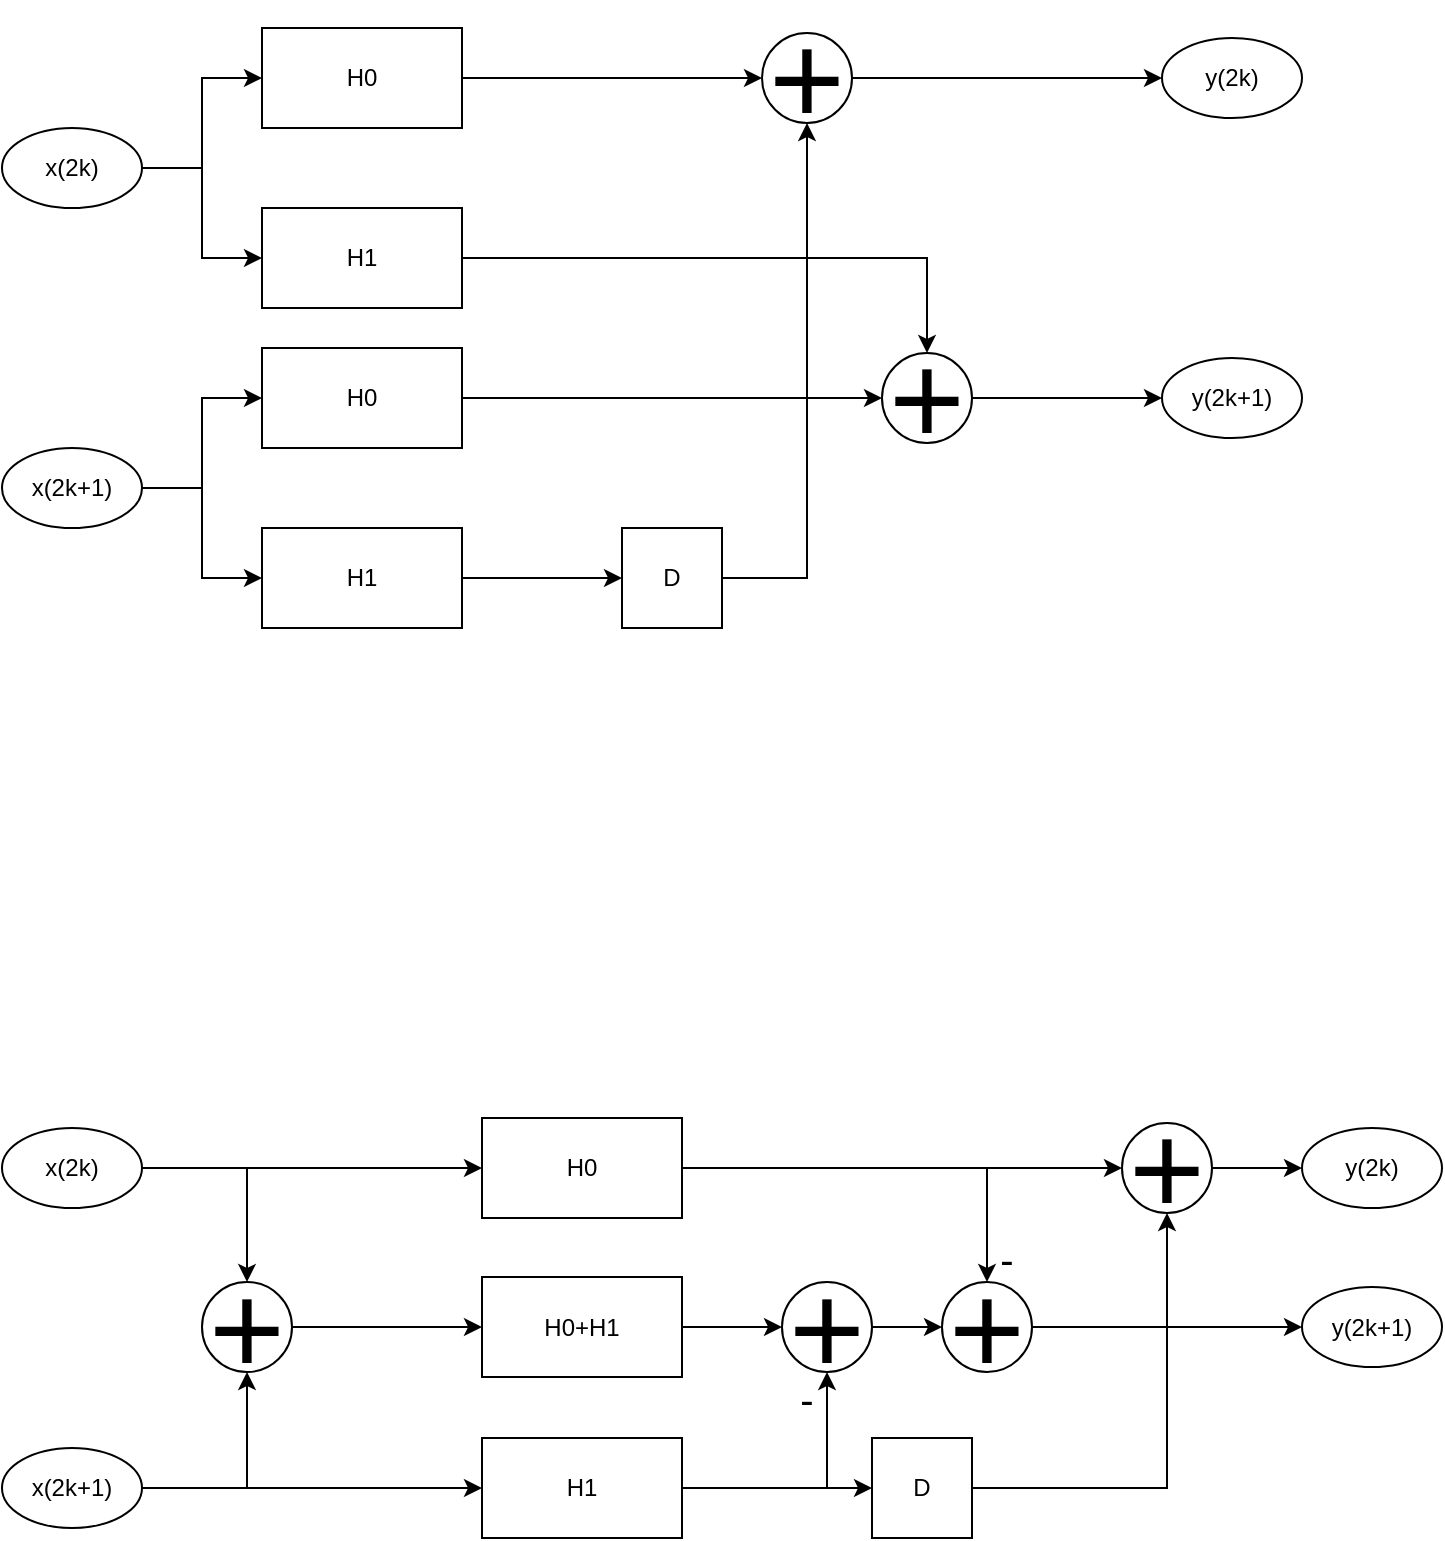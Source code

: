 <mxfile version="21.4.0" type="github">
  <diagram name="第 1 页" id="6c7Dq5-AY6w6WpyVM683">
    <mxGraphModel dx="1117" dy="791" grid="1" gridSize="10" guides="1" tooltips="1" connect="1" arrows="1" fold="1" page="1" pageScale="1" pageWidth="827" pageHeight="1169" math="0" shadow="0">
      <root>
        <mxCell id="0" />
        <mxCell id="1" parent="0" />
        <mxCell id="11V3AMWHq4y9PStT7rWr-9" style="edgeStyle=orthogonalEdgeStyle;rounded=0;orthogonalLoop=1;jettySize=auto;html=1;exitX=1;exitY=0.5;exitDx=0;exitDy=0;entryX=0;entryY=0.5;entryDx=0;entryDy=0;" edge="1" parent="1" source="11V3AMWHq4y9PStT7rWr-1" target="11V3AMWHq4y9PStT7rWr-4">
          <mxGeometry relative="1" as="geometry" />
        </mxCell>
        <mxCell id="11V3AMWHq4y9PStT7rWr-1" value="x(2k)" style="ellipse;whiteSpace=wrap;html=1;" vertex="1" parent="1">
          <mxGeometry x="100" y="160" width="70" height="40" as="geometry" />
        </mxCell>
        <mxCell id="11V3AMWHq4y9PStT7rWr-10" style="edgeStyle=orthogonalEdgeStyle;rounded=0;orthogonalLoop=1;jettySize=auto;html=1;exitX=1;exitY=0.5;exitDx=0;exitDy=0;entryX=0;entryY=0.5;entryDx=0;entryDy=0;" edge="1" parent="1" source="11V3AMWHq4y9PStT7rWr-2" target="11V3AMWHq4y9PStT7rWr-7">
          <mxGeometry relative="1" as="geometry" />
        </mxCell>
        <mxCell id="11V3AMWHq4y9PStT7rWr-11" style="edgeStyle=orthogonalEdgeStyle;rounded=0;orthogonalLoop=1;jettySize=auto;html=1;exitX=1;exitY=0.5;exitDx=0;exitDy=0;entryX=0;entryY=0.5;entryDx=0;entryDy=0;" edge="1" parent="1" source="11V3AMWHq4y9PStT7rWr-2" target="11V3AMWHq4y9PStT7rWr-5">
          <mxGeometry relative="1" as="geometry" />
        </mxCell>
        <mxCell id="11V3AMWHq4y9PStT7rWr-2" value="x(2k+1)" style="ellipse;whiteSpace=wrap;html=1;" vertex="1" parent="1">
          <mxGeometry x="100" y="320" width="70" height="40" as="geometry" />
        </mxCell>
        <mxCell id="11V3AMWHq4y9PStT7rWr-16" style="edgeStyle=orthogonalEdgeStyle;rounded=0;orthogonalLoop=1;jettySize=auto;html=1;exitX=1;exitY=0.5;exitDx=0;exitDy=0;entryX=0;entryY=0.5;entryDx=0;entryDy=0;" edge="1" parent="1" source="11V3AMWHq4y9PStT7rWr-3" target="11V3AMWHq4y9PStT7rWr-15">
          <mxGeometry relative="1" as="geometry" />
        </mxCell>
        <mxCell id="11V3AMWHq4y9PStT7rWr-3" value="H0" style="rounded=0;whiteSpace=wrap;html=1;" vertex="1" parent="1">
          <mxGeometry x="230" y="110" width="100" height="50" as="geometry" />
        </mxCell>
        <mxCell id="11V3AMWHq4y9PStT7rWr-18" style="edgeStyle=orthogonalEdgeStyle;rounded=0;orthogonalLoop=1;jettySize=auto;html=1;exitX=1;exitY=0.5;exitDx=0;exitDy=0;entryX=0.5;entryY=0;entryDx=0;entryDy=0;" edge="1" parent="1" source="11V3AMWHq4y9PStT7rWr-4" target="11V3AMWHq4y9PStT7rWr-14">
          <mxGeometry relative="1" as="geometry" />
        </mxCell>
        <mxCell id="11V3AMWHq4y9PStT7rWr-4" value="H1" style="rounded=0;whiteSpace=wrap;html=1;" vertex="1" parent="1">
          <mxGeometry x="230" y="200" width="100" height="50" as="geometry" />
        </mxCell>
        <mxCell id="11V3AMWHq4y9PStT7rWr-13" style="edgeStyle=orthogonalEdgeStyle;rounded=0;orthogonalLoop=1;jettySize=auto;html=1;exitX=1;exitY=0.5;exitDx=0;exitDy=0;entryX=0;entryY=0.5;entryDx=0;entryDy=0;" edge="1" parent="1" source="11V3AMWHq4y9PStT7rWr-5" target="11V3AMWHq4y9PStT7rWr-12">
          <mxGeometry relative="1" as="geometry" />
        </mxCell>
        <mxCell id="11V3AMWHq4y9PStT7rWr-5" value="H1" style="rounded=0;whiteSpace=wrap;html=1;" vertex="1" parent="1">
          <mxGeometry x="230" y="360" width="100" height="50" as="geometry" />
        </mxCell>
        <mxCell id="11V3AMWHq4y9PStT7rWr-19" style="edgeStyle=orthogonalEdgeStyle;rounded=0;orthogonalLoop=1;jettySize=auto;html=1;exitX=1;exitY=0.5;exitDx=0;exitDy=0;" edge="1" parent="1" source="11V3AMWHq4y9PStT7rWr-7" target="11V3AMWHq4y9PStT7rWr-14">
          <mxGeometry relative="1" as="geometry" />
        </mxCell>
        <mxCell id="11V3AMWHq4y9PStT7rWr-7" value="H0" style="rounded=0;whiteSpace=wrap;html=1;" vertex="1" parent="1">
          <mxGeometry x="230" y="270" width="100" height="50" as="geometry" />
        </mxCell>
        <mxCell id="11V3AMWHq4y9PStT7rWr-8" value="" style="endArrow=classic;html=1;rounded=0;exitX=1;exitY=0.5;exitDx=0;exitDy=0;entryX=0;entryY=0.5;entryDx=0;entryDy=0;" edge="1" parent="1" source="11V3AMWHq4y9PStT7rWr-1" target="11V3AMWHq4y9PStT7rWr-3">
          <mxGeometry width="50" height="50" relative="1" as="geometry">
            <mxPoint x="390" y="430" as="sourcePoint" />
            <mxPoint x="440" y="380" as="targetPoint" />
            <Array as="points">
              <mxPoint x="200" y="180" />
              <mxPoint x="200" y="135" />
            </Array>
          </mxGeometry>
        </mxCell>
        <mxCell id="11V3AMWHq4y9PStT7rWr-17" style="edgeStyle=orthogonalEdgeStyle;rounded=0;orthogonalLoop=1;jettySize=auto;html=1;exitX=1;exitY=0.5;exitDx=0;exitDy=0;entryX=0.5;entryY=1;entryDx=0;entryDy=0;" edge="1" parent="1" source="11V3AMWHq4y9PStT7rWr-12" target="11V3AMWHq4y9PStT7rWr-15">
          <mxGeometry relative="1" as="geometry" />
        </mxCell>
        <mxCell id="11V3AMWHq4y9PStT7rWr-12" value="D" style="rounded=0;whiteSpace=wrap;html=1;" vertex="1" parent="1">
          <mxGeometry x="410" y="360" width="50" height="50" as="geometry" />
        </mxCell>
        <mxCell id="11V3AMWHq4y9PStT7rWr-24" style="edgeStyle=orthogonalEdgeStyle;rounded=0;orthogonalLoop=1;jettySize=auto;html=1;exitX=1;exitY=0.5;exitDx=0;exitDy=0;entryX=0;entryY=0.5;entryDx=0;entryDy=0;" edge="1" parent="1" source="11V3AMWHq4y9PStT7rWr-14" target="11V3AMWHq4y9PStT7rWr-23">
          <mxGeometry relative="1" as="geometry" />
        </mxCell>
        <mxCell id="11V3AMWHq4y9PStT7rWr-14" value="&lt;font style=&quot;font-size: 65px;&quot;&gt;+&lt;/font&gt;" style="ellipse;whiteSpace=wrap;html=1;aspect=fixed;" vertex="1" parent="1">
          <mxGeometry x="540" y="272.5" width="45" height="45" as="geometry" />
        </mxCell>
        <mxCell id="11V3AMWHq4y9PStT7rWr-22" style="edgeStyle=orthogonalEdgeStyle;rounded=0;orthogonalLoop=1;jettySize=auto;html=1;exitX=1;exitY=0.5;exitDx=0;exitDy=0;entryX=0;entryY=0.5;entryDx=0;entryDy=0;" edge="1" parent="1" source="11V3AMWHq4y9PStT7rWr-15" target="11V3AMWHq4y9PStT7rWr-21">
          <mxGeometry relative="1" as="geometry" />
        </mxCell>
        <mxCell id="11V3AMWHq4y9PStT7rWr-15" value="&lt;font style=&quot;font-size: 65px;&quot;&gt;+&lt;/font&gt;" style="ellipse;whiteSpace=wrap;html=1;aspect=fixed;" vertex="1" parent="1">
          <mxGeometry x="480" y="112.5" width="45" height="45" as="geometry" />
        </mxCell>
        <mxCell id="11V3AMWHq4y9PStT7rWr-21" value="y(2k)" style="ellipse;whiteSpace=wrap;html=1;" vertex="1" parent="1">
          <mxGeometry x="680" y="115" width="70" height="40" as="geometry" />
        </mxCell>
        <mxCell id="11V3AMWHq4y9PStT7rWr-23" value="y(2k+1)" style="ellipse;whiteSpace=wrap;html=1;" vertex="1" parent="1">
          <mxGeometry x="680" y="275" width="70" height="40" as="geometry" />
        </mxCell>
        <mxCell id="11V3AMWHq4y9PStT7rWr-36" style="edgeStyle=orthogonalEdgeStyle;rounded=0;orthogonalLoop=1;jettySize=auto;html=1;exitX=1;exitY=0.5;exitDx=0;exitDy=0;entryX=0;entryY=0.5;entryDx=0;entryDy=0;" edge="1" parent="1" source="11V3AMWHq4y9PStT7rWr-25" target="11V3AMWHq4y9PStT7rWr-28">
          <mxGeometry relative="1" as="geometry" />
        </mxCell>
        <mxCell id="11V3AMWHq4y9PStT7rWr-37" style="edgeStyle=orthogonalEdgeStyle;rounded=0;orthogonalLoop=1;jettySize=auto;html=1;exitX=1;exitY=0.5;exitDx=0;exitDy=0;entryX=0.5;entryY=0;entryDx=0;entryDy=0;" edge="1" parent="1" source="11V3AMWHq4y9PStT7rWr-25" target="11V3AMWHq4y9PStT7rWr-27">
          <mxGeometry relative="1" as="geometry" />
        </mxCell>
        <mxCell id="11V3AMWHq4y9PStT7rWr-25" value="x(2k)" style="ellipse;whiteSpace=wrap;html=1;" vertex="1" parent="1">
          <mxGeometry x="100" y="660" width="70" height="40" as="geometry" />
        </mxCell>
        <mxCell id="11V3AMWHq4y9PStT7rWr-38" style="edgeStyle=orthogonalEdgeStyle;rounded=0;orthogonalLoop=1;jettySize=auto;html=1;exitX=1;exitY=0.5;exitDx=0;exitDy=0;entryX=0;entryY=0.5;entryDx=0;entryDy=0;" edge="1" parent="1" source="11V3AMWHq4y9PStT7rWr-26" target="11V3AMWHq4y9PStT7rWr-29">
          <mxGeometry relative="1" as="geometry" />
        </mxCell>
        <mxCell id="11V3AMWHq4y9PStT7rWr-39" style="edgeStyle=orthogonalEdgeStyle;rounded=0;orthogonalLoop=1;jettySize=auto;html=1;exitX=1;exitY=0.5;exitDx=0;exitDy=0;entryX=0.5;entryY=1;entryDx=0;entryDy=0;" edge="1" parent="1" source="11V3AMWHq4y9PStT7rWr-26" target="11V3AMWHq4y9PStT7rWr-27">
          <mxGeometry relative="1" as="geometry" />
        </mxCell>
        <mxCell id="11V3AMWHq4y9PStT7rWr-26" value="x(2k+1)" style="ellipse;whiteSpace=wrap;html=1;" vertex="1" parent="1">
          <mxGeometry x="100" y="820" width="70" height="40" as="geometry" />
        </mxCell>
        <mxCell id="11V3AMWHq4y9PStT7rWr-40" style="edgeStyle=orthogonalEdgeStyle;rounded=0;orthogonalLoop=1;jettySize=auto;html=1;exitX=1;exitY=0.5;exitDx=0;exitDy=0;entryX=0;entryY=0.5;entryDx=0;entryDy=0;" edge="1" parent="1" source="11V3AMWHq4y9PStT7rWr-27" target="11V3AMWHq4y9PStT7rWr-30">
          <mxGeometry relative="1" as="geometry" />
        </mxCell>
        <mxCell id="11V3AMWHq4y9PStT7rWr-27" value="&lt;font style=&quot;font-size: 65px;&quot;&gt;+&lt;/font&gt;" style="ellipse;whiteSpace=wrap;html=1;aspect=fixed;" vertex="1" parent="1">
          <mxGeometry x="200" y="737" width="45" height="45" as="geometry" />
        </mxCell>
        <mxCell id="11V3AMWHq4y9PStT7rWr-41" style="edgeStyle=orthogonalEdgeStyle;rounded=0;orthogonalLoop=1;jettySize=auto;html=1;exitX=1;exitY=0.5;exitDx=0;exitDy=0;entryX=0;entryY=0.5;entryDx=0;entryDy=0;" edge="1" parent="1" source="11V3AMWHq4y9PStT7rWr-28" target="11V3AMWHq4y9PStT7rWr-33">
          <mxGeometry relative="1" as="geometry" />
        </mxCell>
        <mxCell id="11V3AMWHq4y9PStT7rWr-42" style="edgeStyle=orthogonalEdgeStyle;rounded=0;orthogonalLoop=1;jettySize=auto;html=1;exitX=1;exitY=0.5;exitDx=0;exitDy=0;entryX=0.5;entryY=0;entryDx=0;entryDy=0;" edge="1" parent="1" source="11V3AMWHq4y9PStT7rWr-28" target="11V3AMWHq4y9PStT7rWr-31">
          <mxGeometry relative="1" as="geometry" />
        </mxCell>
        <mxCell id="11V3AMWHq4y9PStT7rWr-28" value="H0" style="rounded=0;whiteSpace=wrap;html=1;" vertex="1" parent="1">
          <mxGeometry x="340" y="655" width="100" height="50" as="geometry" />
        </mxCell>
        <mxCell id="11V3AMWHq4y9PStT7rWr-43" style="edgeStyle=orthogonalEdgeStyle;rounded=0;orthogonalLoop=1;jettySize=auto;html=1;exitX=1;exitY=0.5;exitDx=0;exitDy=0;entryX=0.5;entryY=1;entryDx=0;entryDy=0;" edge="1" parent="1" source="11V3AMWHq4y9PStT7rWr-29" target="11V3AMWHq4y9PStT7rWr-32">
          <mxGeometry relative="1" as="geometry" />
        </mxCell>
        <mxCell id="11V3AMWHq4y9PStT7rWr-45" style="edgeStyle=orthogonalEdgeStyle;rounded=0;orthogonalLoop=1;jettySize=auto;html=1;exitX=1;exitY=0.5;exitDx=0;exitDy=0;entryX=0;entryY=0.5;entryDx=0;entryDy=0;" edge="1" parent="1" source="11V3AMWHq4y9PStT7rWr-29" target="11V3AMWHq4y9PStT7rWr-34">
          <mxGeometry relative="1" as="geometry" />
        </mxCell>
        <mxCell id="11V3AMWHq4y9PStT7rWr-29" value="H1" style="rounded=0;whiteSpace=wrap;html=1;" vertex="1" parent="1">
          <mxGeometry x="340" y="815" width="100" height="50" as="geometry" />
        </mxCell>
        <mxCell id="11V3AMWHq4y9PStT7rWr-44" style="edgeStyle=orthogonalEdgeStyle;rounded=0;orthogonalLoop=1;jettySize=auto;html=1;exitX=1;exitY=0.5;exitDx=0;exitDy=0;entryX=0;entryY=0.5;entryDx=0;entryDy=0;" edge="1" parent="1" source="11V3AMWHq4y9PStT7rWr-30" target="11V3AMWHq4y9PStT7rWr-32">
          <mxGeometry relative="1" as="geometry" />
        </mxCell>
        <mxCell id="11V3AMWHq4y9PStT7rWr-30" value="H0+H1" style="rounded=0;whiteSpace=wrap;html=1;" vertex="1" parent="1">
          <mxGeometry x="340" y="734.5" width="100" height="50" as="geometry" />
        </mxCell>
        <mxCell id="11V3AMWHq4y9PStT7rWr-49" style="edgeStyle=orthogonalEdgeStyle;rounded=0;orthogonalLoop=1;jettySize=auto;html=1;exitX=1;exitY=0.5;exitDx=0;exitDy=0;" edge="1" parent="1" source="11V3AMWHq4y9PStT7rWr-31" target="11V3AMWHq4y9PStT7rWr-48">
          <mxGeometry relative="1" as="geometry" />
        </mxCell>
        <mxCell id="11V3AMWHq4y9PStT7rWr-31" value="&lt;font style=&quot;font-size: 65px;&quot;&gt;+&lt;/font&gt;" style="ellipse;whiteSpace=wrap;html=1;aspect=fixed;" vertex="1" parent="1">
          <mxGeometry x="570" y="737" width="45" height="45" as="geometry" />
        </mxCell>
        <mxCell id="11V3AMWHq4y9PStT7rWr-50" style="edgeStyle=orthogonalEdgeStyle;rounded=0;orthogonalLoop=1;jettySize=auto;html=1;exitX=1;exitY=0.5;exitDx=0;exitDy=0;entryX=0;entryY=0.5;entryDx=0;entryDy=0;" edge="1" parent="1" source="11V3AMWHq4y9PStT7rWr-32" target="11V3AMWHq4y9PStT7rWr-31">
          <mxGeometry relative="1" as="geometry" />
        </mxCell>
        <mxCell id="11V3AMWHq4y9PStT7rWr-32" value="&lt;font style=&quot;font-size: 65px;&quot;&gt;+&lt;/font&gt;" style="ellipse;whiteSpace=wrap;html=1;aspect=fixed;" vertex="1" parent="1">
          <mxGeometry x="490" y="737" width="45" height="45" as="geometry" />
        </mxCell>
        <mxCell id="11V3AMWHq4y9PStT7rWr-51" style="edgeStyle=orthogonalEdgeStyle;rounded=0;orthogonalLoop=1;jettySize=auto;html=1;exitX=1;exitY=0.5;exitDx=0;exitDy=0;entryX=0;entryY=0.5;entryDx=0;entryDy=0;" edge="1" parent="1" source="11V3AMWHq4y9PStT7rWr-33" target="11V3AMWHq4y9PStT7rWr-47">
          <mxGeometry relative="1" as="geometry" />
        </mxCell>
        <mxCell id="11V3AMWHq4y9PStT7rWr-33" value="&lt;font style=&quot;font-size: 65px;&quot;&gt;+&lt;/font&gt;" style="ellipse;whiteSpace=wrap;html=1;aspect=fixed;" vertex="1" parent="1">
          <mxGeometry x="660" y="657.5" width="45" height="45" as="geometry" />
        </mxCell>
        <mxCell id="11V3AMWHq4y9PStT7rWr-46" style="edgeStyle=orthogonalEdgeStyle;rounded=0;orthogonalLoop=1;jettySize=auto;html=1;exitX=1;exitY=0.5;exitDx=0;exitDy=0;entryX=0.5;entryY=1;entryDx=0;entryDy=0;" edge="1" parent="1" source="11V3AMWHq4y9PStT7rWr-34" target="11V3AMWHq4y9PStT7rWr-33">
          <mxGeometry relative="1" as="geometry" />
        </mxCell>
        <mxCell id="11V3AMWHq4y9PStT7rWr-34" value="D" style="rounded=0;whiteSpace=wrap;html=1;" vertex="1" parent="1">
          <mxGeometry x="535" y="815" width="50" height="50" as="geometry" />
        </mxCell>
        <mxCell id="11V3AMWHq4y9PStT7rWr-47" value="y(2k)" style="ellipse;whiteSpace=wrap;html=1;" vertex="1" parent="1">
          <mxGeometry x="750" y="660" width="70" height="40" as="geometry" />
        </mxCell>
        <mxCell id="11V3AMWHq4y9PStT7rWr-48" value="y(2k+1)" style="ellipse;whiteSpace=wrap;html=1;" vertex="1" parent="1">
          <mxGeometry x="750" y="739.5" width="70" height="40" as="geometry" />
        </mxCell>
        <mxCell id="11V3AMWHq4y9PStT7rWr-52" value="&lt;font style=&quot;font-size: 20px;&quot;&gt;-&lt;/font&gt;" style="text;html=1;strokeColor=none;fillColor=none;align=center;verticalAlign=middle;whiteSpace=wrap;rounded=0;" vertex="1" parent="1">
          <mxGeometry x="490" y="779.5" width="25" height="30" as="geometry" />
        </mxCell>
        <mxCell id="11V3AMWHq4y9PStT7rWr-55" value="&lt;font style=&quot;font-size: 20px;&quot;&gt;-&lt;/font&gt;" style="text;html=1;strokeColor=none;fillColor=none;align=center;verticalAlign=middle;whiteSpace=wrap;rounded=0;" vertex="1" parent="1">
          <mxGeometry x="590" y="709.5" width="25" height="30" as="geometry" />
        </mxCell>
      </root>
    </mxGraphModel>
  </diagram>
</mxfile>
